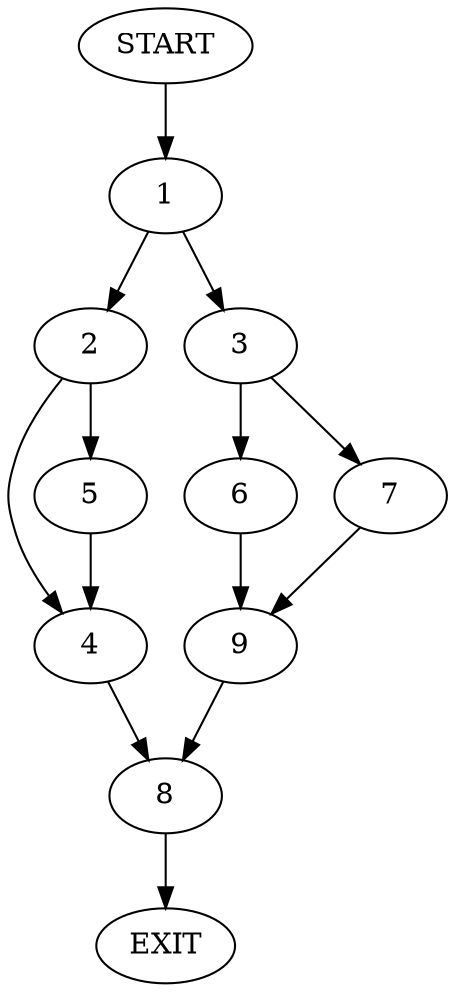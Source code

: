 digraph {
0 [label="START"]
10 [label="EXIT"]
0 -> 1
1 -> 2
1 -> 3
2 -> 4
2 -> 5
3 -> 6
3 -> 7
5 -> 4
4 -> 8
8 -> 10
6 -> 9
7 -> 9
9 -> 8
}
